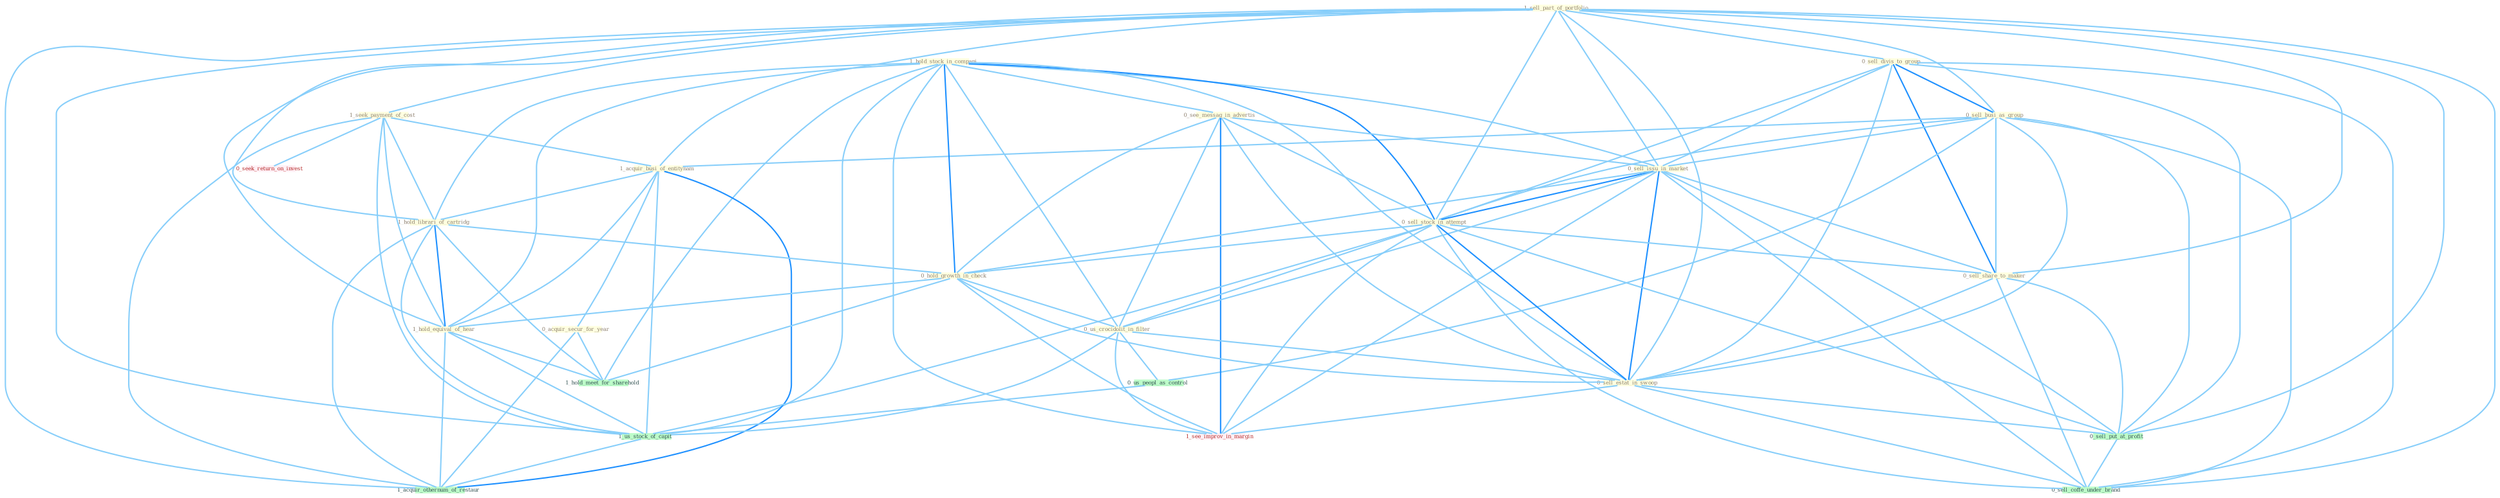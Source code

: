 Graph G{ 
    node
    [shape=polygon,style=filled,width=.5,height=.06,color="#BDFCC9",fixedsize=true,fontsize=4,
    fontcolor="#2f4f4f"];
    {node
    [color="#ffffe0", fontcolor="#8b7d6b"] "1_sell_part_of_portfolio " "0_sell_divis_to_group " "1_seek_payment_of_cost " "0_sell_busi_as_group " "1_hold_stock_in_compani " "0_see_messag_in_advertis " "0_sell_issu_in_market " "1_acquir_busi_of_entitynam " "0_sell_stock_in_attempt " "1_hold_librari_of_cartridg " "0_hold_growth_in_check " "0_us_crocidolit_in_filter " "0_sell_share_to_maker " "0_sell_estat_in_swoop " "0_acquir_secur_for_year " "1_hold_equival_of_hear "}
{node [color="#fff0f5", fontcolor="#b22222"] "0_seek_return_on_invest " "1_see_improv_in_margin "}
edge [color="#B0E2FF"];

	"1_sell_part_of_portfolio " -- "0_sell_divis_to_group " [w="1", color="#87cefa" ];
	"1_sell_part_of_portfolio " -- "1_seek_payment_of_cost " [w="1", color="#87cefa" ];
	"1_sell_part_of_portfolio " -- "0_sell_busi_as_group " [w="1", color="#87cefa" ];
	"1_sell_part_of_portfolio " -- "0_sell_issu_in_market " [w="1", color="#87cefa" ];
	"1_sell_part_of_portfolio " -- "1_acquir_busi_of_entitynam " [w="1", color="#87cefa" ];
	"1_sell_part_of_portfolio " -- "0_sell_stock_in_attempt " [w="1", color="#87cefa" ];
	"1_sell_part_of_portfolio " -- "1_hold_librari_of_cartridg " [w="1", color="#87cefa" ];
	"1_sell_part_of_portfolio " -- "0_sell_share_to_maker " [w="1", color="#87cefa" ];
	"1_sell_part_of_portfolio " -- "0_sell_estat_in_swoop " [w="1", color="#87cefa" ];
	"1_sell_part_of_portfolio " -- "1_hold_equival_of_hear " [w="1", color="#87cefa" ];
	"1_sell_part_of_portfolio " -- "0_sell_put_at_profit " [w="1", color="#87cefa" ];
	"1_sell_part_of_portfolio " -- "1_us_stock_of_capit " [w="1", color="#87cefa" ];
	"1_sell_part_of_portfolio " -- "0_sell_coffe_under_brand " [w="1", color="#87cefa" ];
	"1_sell_part_of_portfolio " -- "1_acquir_othernum_of_restaur " [w="1", color="#87cefa" ];
	"0_sell_divis_to_group " -- "0_sell_busi_as_group " [w="2", color="#1e90ff" , len=0.8];
	"0_sell_divis_to_group " -- "0_sell_issu_in_market " [w="1", color="#87cefa" ];
	"0_sell_divis_to_group " -- "0_sell_stock_in_attempt " [w="1", color="#87cefa" ];
	"0_sell_divis_to_group " -- "0_sell_share_to_maker " [w="2", color="#1e90ff" , len=0.8];
	"0_sell_divis_to_group " -- "0_sell_estat_in_swoop " [w="1", color="#87cefa" ];
	"0_sell_divis_to_group " -- "0_sell_put_at_profit " [w="1", color="#87cefa" ];
	"0_sell_divis_to_group " -- "0_sell_coffe_under_brand " [w="1", color="#87cefa" ];
	"1_seek_payment_of_cost " -- "1_acquir_busi_of_entitynam " [w="1", color="#87cefa" ];
	"1_seek_payment_of_cost " -- "1_hold_librari_of_cartridg " [w="1", color="#87cefa" ];
	"1_seek_payment_of_cost " -- "1_hold_equival_of_hear " [w="1", color="#87cefa" ];
	"1_seek_payment_of_cost " -- "0_seek_return_on_invest " [w="1", color="#87cefa" ];
	"1_seek_payment_of_cost " -- "1_us_stock_of_capit " [w="1", color="#87cefa" ];
	"1_seek_payment_of_cost " -- "1_acquir_othernum_of_restaur " [w="1", color="#87cefa" ];
	"0_sell_busi_as_group " -- "0_sell_issu_in_market " [w="1", color="#87cefa" ];
	"0_sell_busi_as_group " -- "1_acquir_busi_of_entitynam " [w="1", color="#87cefa" ];
	"0_sell_busi_as_group " -- "0_sell_stock_in_attempt " [w="1", color="#87cefa" ];
	"0_sell_busi_as_group " -- "0_sell_share_to_maker " [w="1", color="#87cefa" ];
	"0_sell_busi_as_group " -- "0_sell_estat_in_swoop " [w="1", color="#87cefa" ];
	"0_sell_busi_as_group " -- "0_us_peopl_as_control " [w="1", color="#87cefa" ];
	"0_sell_busi_as_group " -- "0_sell_put_at_profit " [w="1", color="#87cefa" ];
	"0_sell_busi_as_group " -- "0_sell_coffe_under_brand " [w="1", color="#87cefa" ];
	"1_hold_stock_in_compani " -- "0_see_messag_in_advertis " [w="1", color="#87cefa" ];
	"1_hold_stock_in_compani " -- "0_sell_issu_in_market " [w="1", color="#87cefa" ];
	"1_hold_stock_in_compani " -- "0_sell_stock_in_attempt " [w="2", color="#1e90ff" , len=0.8];
	"1_hold_stock_in_compani " -- "1_hold_librari_of_cartridg " [w="1", color="#87cefa" ];
	"1_hold_stock_in_compani " -- "0_hold_growth_in_check " [w="2", color="#1e90ff" , len=0.8];
	"1_hold_stock_in_compani " -- "0_us_crocidolit_in_filter " [w="1", color="#87cefa" ];
	"1_hold_stock_in_compani " -- "0_sell_estat_in_swoop " [w="1", color="#87cefa" ];
	"1_hold_stock_in_compani " -- "1_hold_equival_of_hear " [w="1", color="#87cefa" ];
	"1_hold_stock_in_compani " -- "1_us_stock_of_capit " [w="1", color="#87cefa" ];
	"1_hold_stock_in_compani " -- "1_see_improv_in_margin " [w="1", color="#87cefa" ];
	"1_hold_stock_in_compani " -- "1_hold_meet_for_sharehold " [w="1", color="#87cefa" ];
	"0_see_messag_in_advertis " -- "0_sell_issu_in_market " [w="1", color="#87cefa" ];
	"0_see_messag_in_advertis " -- "0_sell_stock_in_attempt " [w="1", color="#87cefa" ];
	"0_see_messag_in_advertis " -- "0_hold_growth_in_check " [w="1", color="#87cefa" ];
	"0_see_messag_in_advertis " -- "0_us_crocidolit_in_filter " [w="1", color="#87cefa" ];
	"0_see_messag_in_advertis " -- "0_sell_estat_in_swoop " [w="1", color="#87cefa" ];
	"0_see_messag_in_advertis " -- "1_see_improv_in_margin " [w="2", color="#1e90ff" , len=0.8];
	"0_sell_issu_in_market " -- "0_sell_stock_in_attempt " [w="2", color="#1e90ff" , len=0.8];
	"0_sell_issu_in_market " -- "0_hold_growth_in_check " [w="1", color="#87cefa" ];
	"0_sell_issu_in_market " -- "0_us_crocidolit_in_filter " [w="1", color="#87cefa" ];
	"0_sell_issu_in_market " -- "0_sell_share_to_maker " [w="1", color="#87cefa" ];
	"0_sell_issu_in_market " -- "0_sell_estat_in_swoop " [w="2", color="#1e90ff" , len=0.8];
	"0_sell_issu_in_market " -- "0_sell_put_at_profit " [w="1", color="#87cefa" ];
	"0_sell_issu_in_market " -- "1_see_improv_in_margin " [w="1", color="#87cefa" ];
	"0_sell_issu_in_market " -- "0_sell_coffe_under_brand " [w="1", color="#87cefa" ];
	"1_acquir_busi_of_entitynam " -- "1_hold_librari_of_cartridg " [w="1", color="#87cefa" ];
	"1_acquir_busi_of_entitynam " -- "0_acquir_secur_for_year " [w="1", color="#87cefa" ];
	"1_acquir_busi_of_entitynam " -- "1_hold_equival_of_hear " [w="1", color="#87cefa" ];
	"1_acquir_busi_of_entitynam " -- "1_us_stock_of_capit " [w="1", color="#87cefa" ];
	"1_acquir_busi_of_entitynam " -- "1_acquir_othernum_of_restaur " [w="2", color="#1e90ff" , len=0.8];
	"0_sell_stock_in_attempt " -- "0_hold_growth_in_check " [w="1", color="#87cefa" ];
	"0_sell_stock_in_attempt " -- "0_us_crocidolit_in_filter " [w="1", color="#87cefa" ];
	"0_sell_stock_in_attempt " -- "0_sell_share_to_maker " [w="1", color="#87cefa" ];
	"0_sell_stock_in_attempt " -- "0_sell_estat_in_swoop " [w="2", color="#1e90ff" , len=0.8];
	"0_sell_stock_in_attempt " -- "0_sell_put_at_profit " [w="1", color="#87cefa" ];
	"0_sell_stock_in_attempt " -- "1_us_stock_of_capit " [w="1", color="#87cefa" ];
	"0_sell_stock_in_attempt " -- "1_see_improv_in_margin " [w="1", color="#87cefa" ];
	"0_sell_stock_in_attempt " -- "0_sell_coffe_under_brand " [w="1", color="#87cefa" ];
	"1_hold_librari_of_cartridg " -- "0_hold_growth_in_check " [w="1", color="#87cefa" ];
	"1_hold_librari_of_cartridg " -- "1_hold_equival_of_hear " [w="2", color="#1e90ff" , len=0.8];
	"1_hold_librari_of_cartridg " -- "1_us_stock_of_capit " [w="1", color="#87cefa" ];
	"1_hold_librari_of_cartridg " -- "1_hold_meet_for_sharehold " [w="1", color="#87cefa" ];
	"1_hold_librari_of_cartridg " -- "1_acquir_othernum_of_restaur " [w="1", color="#87cefa" ];
	"0_hold_growth_in_check " -- "0_us_crocidolit_in_filter " [w="1", color="#87cefa" ];
	"0_hold_growth_in_check " -- "0_sell_estat_in_swoop " [w="1", color="#87cefa" ];
	"0_hold_growth_in_check " -- "1_hold_equival_of_hear " [w="1", color="#87cefa" ];
	"0_hold_growth_in_check " -- "1_see_improv_in_margin " [w="1", color="#87cefa" ];
	"0_hold_growth_in_check " -- "1_hold_meet_for_sharehold " [w="1", color="#87cefa" ];
	"0_us_crocidolit_in_filter " -- "0_sell_estat_in_swoop " [w="1", color="#87cefa" ];
	"0_us_crocidolit_in_filter " -- "0_us_peopl_as_control " [w="1", color="#87cefa" ];
	"0_us_crocidolit_in_filter " -- "1_us_stock_of_capit " [w="1", color="#87cefa" ];
	"0_us_crocidolit_in_filter " -- "1_see_improv_in_margin " [w="1", color="#87cefa" ];
	"0_sell_share_to_maker " -- "0_sell_estat_in_swoop " [w="1", color="#87cefa" ];
	"0_sell_share_to_maker " -- "0_sell_put_at_profit " [w="1", color="#87cefa" ];
	"0_sell_share_to_maker " -- "0_sell_coffe_under_brand " [w="1", color="#87cefa" ];
	"0_sell_estat_in_swoop " -- "0_sell_put_at_profit " [w="1", color="#87cefa" ];
	"0_sell_estat_in_swoop " -- "1_see_improv_in_margin " [w="1", color="#87cefa" ];
	"0_sell_estat_in_swoop " -- "0_sell_coffe_under_brand " [w="1", color="#87cefa" ];
	"0_acquir_secur_for_year " -- "1_hold_meet_for_sharehold " [w="1", color="#87cefa" ];
	"0_acquir_secur_for_year " -- "1_acquir_othernum_of_restaur " [w="1", color="#87cefa" ];
	"1_hold_equival_of_hear " -- "1_us_stock_of_capit " [w="1", color="#87cefa" ];
	"1_hold_equival_of_hear " -- "1_hold_meet_for_sharehold " [w="1", color="#87cefa" ];
	"1_hold_equival_of_hear " -- "1_acquir_othernum_of_restaur " [w="1", color="#87cefa" ];
	"0_us_peopl_as_control " -- "1_us_stock_of_capit " [w="1", color="#87cefa" ];
	"0_sell_put_at_profit " -- "0_sell_coffe_under_brand " [w="1", color="#87cefa" ];
	"1_us_stock_of_capit " -- "1_acquir_othernum_of_restaur " [w="1", color="#87cefa" ];
}